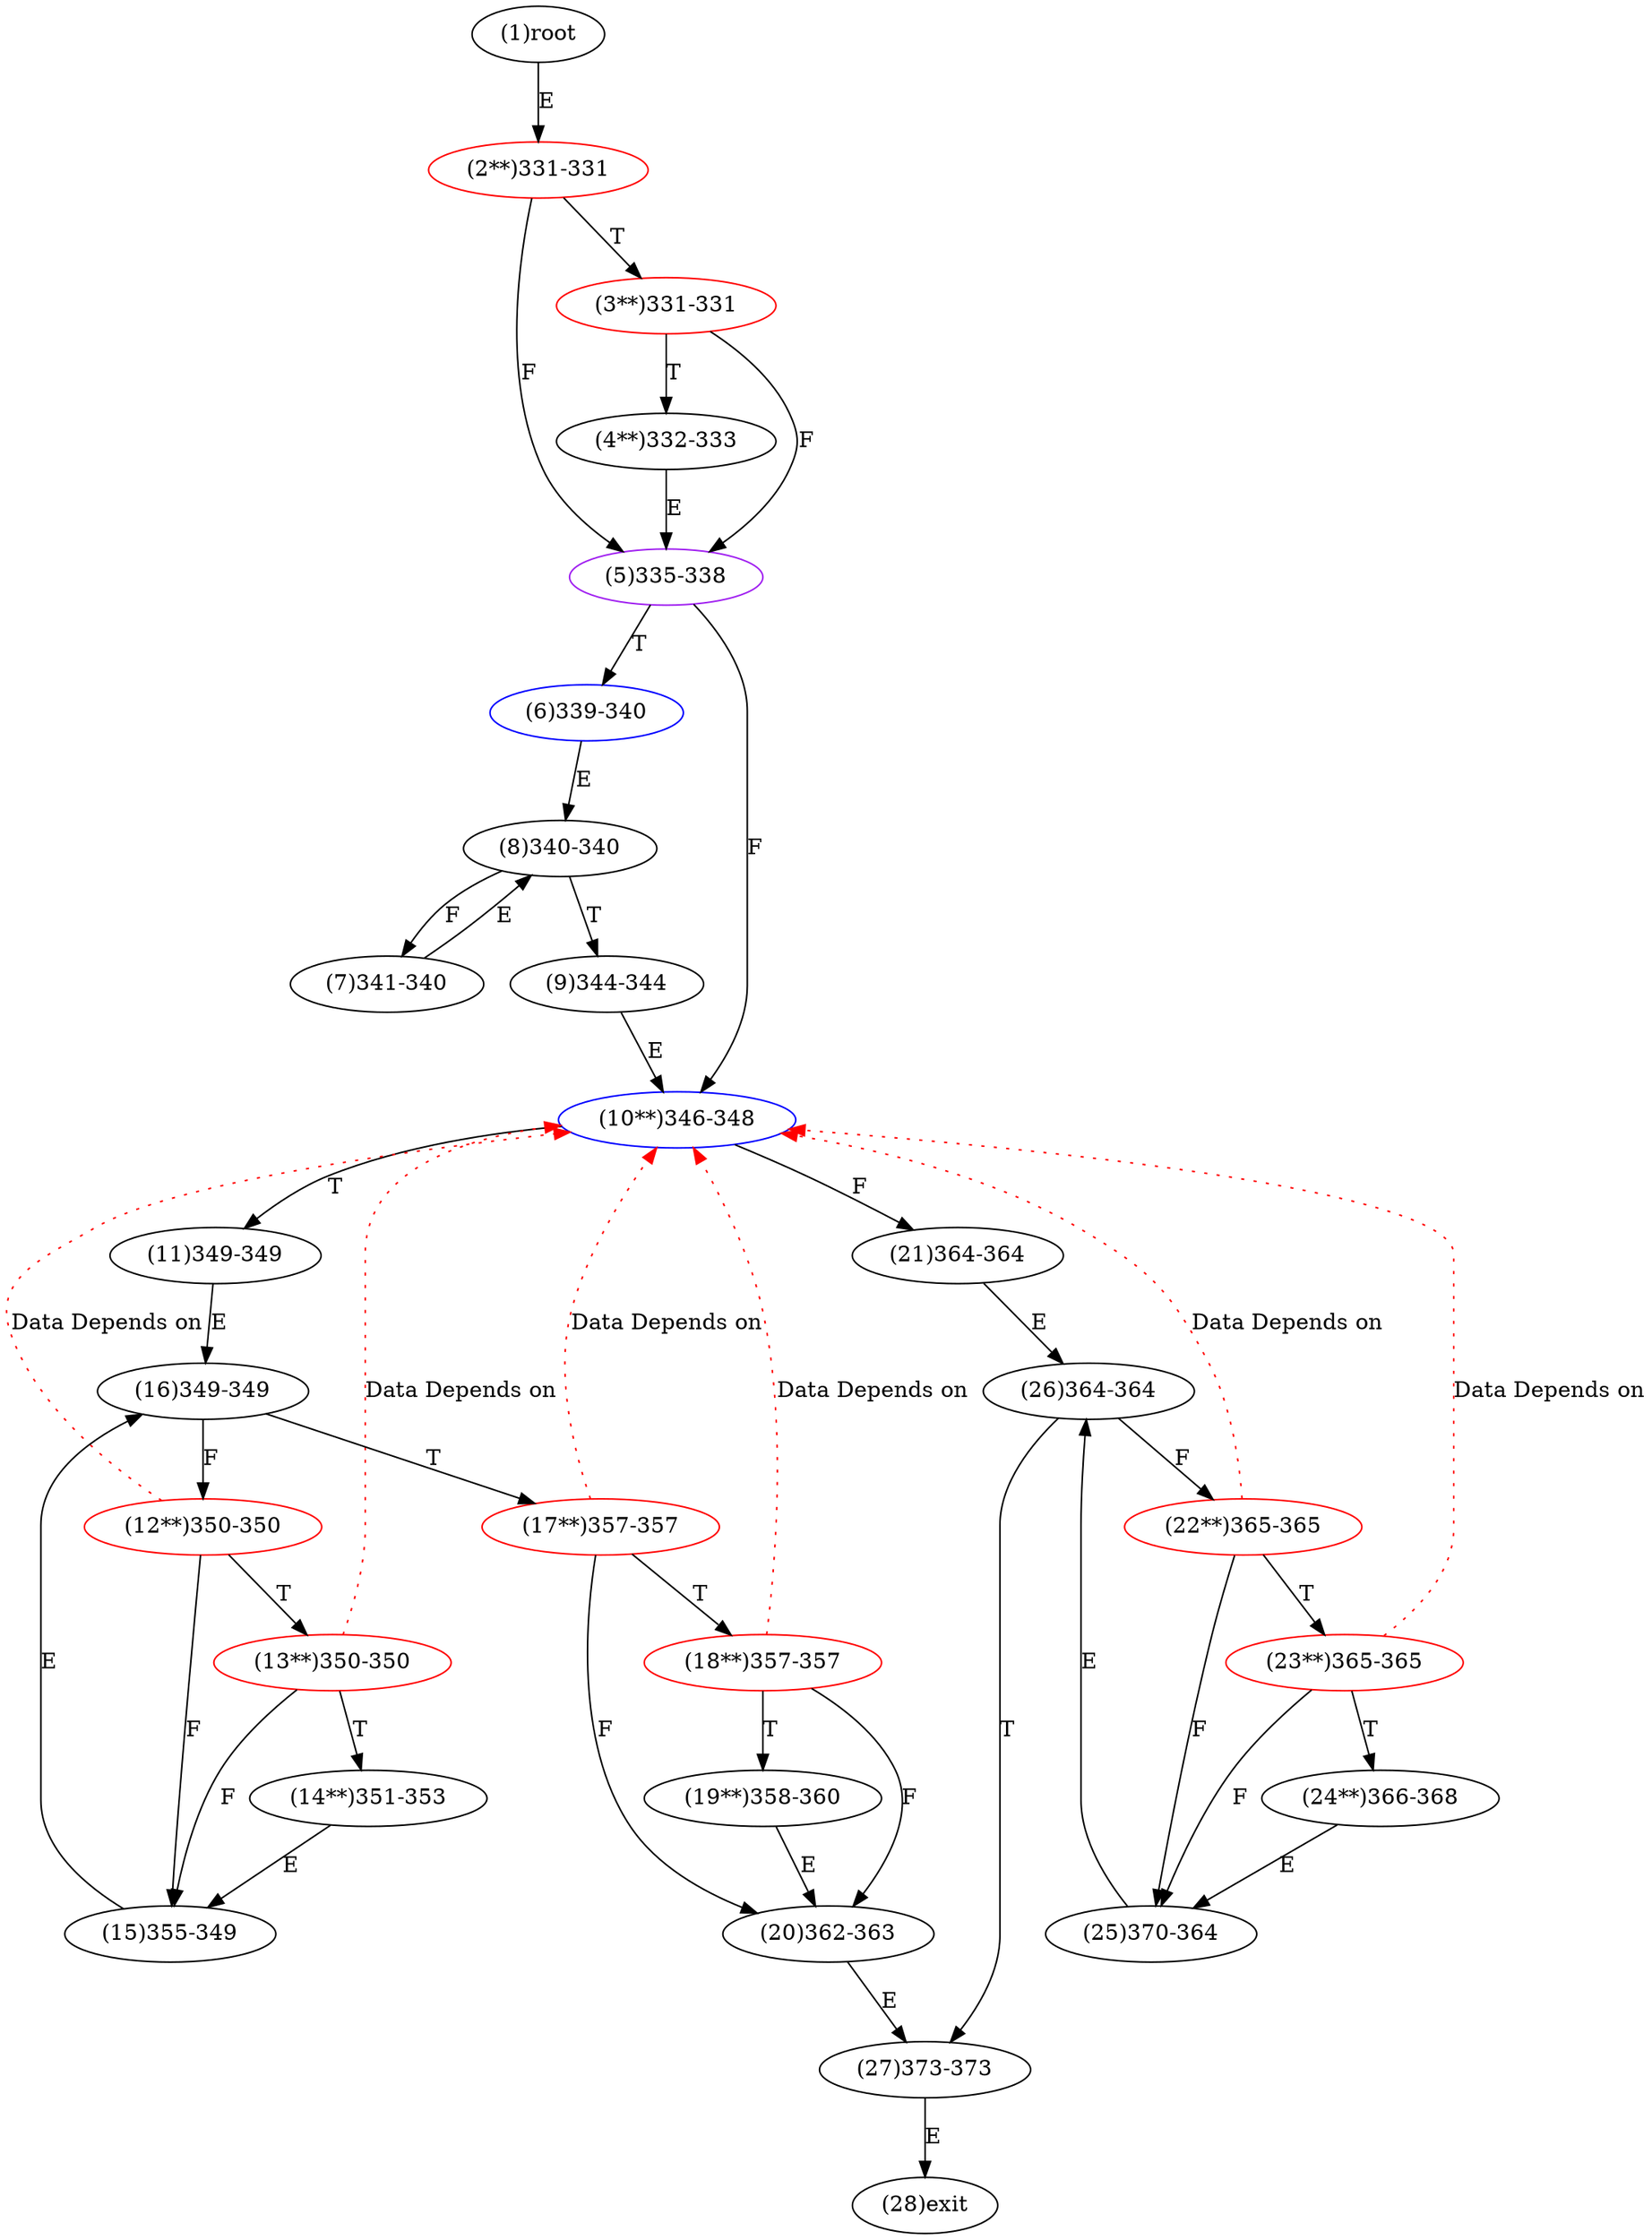 digraph "" { 
1[ label="(1)root"];
2[ label="(2**)331-331",color=red];
3[ label="(3**)331-331",color=red];
4[ label="(4**)332-333"];
5[ label="(5)335-338",color=purple];
6[ label="(6)339-340",color=blue];
7[ label="(7)341-340"];
8[ label="(8)340-340"];
9[ label="(9)344-344"];
10[ label="(10**)346-348",color=blue];
11[ label="(11)349-349"];
12[ label="(12**)350-350",color=red];
13[ label="(13**)350-350",color=red];
14[ label="(14**)351-353"];
15[ label="(15)355-349"];
17[ label="(17**)357-357",color=red];
16[ label="(16)349-349"];
19[ label="(19**)358-360"];
18[ label="(18**)357-357",color=red];
21[ label="(21)364-364"];
20[ label="(20)362-363"];
23[ label="(23**)365-365",color=red];
22[ label="(22**)365-365",color=red];
25[ label="(25)370-364"];
24[ label="(24**)366-368"];
27[ label="(27)373-373"];
26[ label="(26)364-364"];
28[ label="(28)exit"];
1->2[ label="E"];
2->5[ label="F"];
2->3[ label="T"];
3->5[ label="F"];
3->4[ label="T"];
4->5[ label="E"];
5->10[ label="F"];
5->6[ label="T"];
6->8[ label="E"];
7->8[ label="E"];
8->7[ label="F"];
8->9[ label="T"];
9->10[ label="E"];
10->21[ label="F"];
10->11[ label="T"];
11->16[ label="E"];
12->15[ label="F"];
12->13[ label="T"];
13->15[ label="F"];
13->14[ label="T"];
14->15[ label="E"];
15->16[ label="E"];
16->12[ label="F"];
16->17[ label="T"];
17->20[ label="F"];
17->18[ label="T"];
18->20[ label="F"];
18->19[ label="T"];
19->20[ label="E"];
20->27[ label="E"];
21->26[ label="E"];
22->25[ label="F"];
22->23[ label="T"];
23->25[ label="F"];
23->24[ label="T"];
24->25[ label="E"];
25->26[ label="E"];
26->22[ label="F"];
26->27[ label="T"];
27->28[ label="E"];
12->10[ color="red" label="Data Depends on" style = dotted ];
13->10[ color="red" label="Data Depends on" style = dotted ];
17->10[ color="red" label="Data Depends on" style = dotted ];
18->10[ color="red" label="Data Depends on" style = dotted ];
23->10[ color="red" label="Data Depends on" style = dotted ];
22->10[ color="red" label="Data Depends on" style = dotted ];
}
